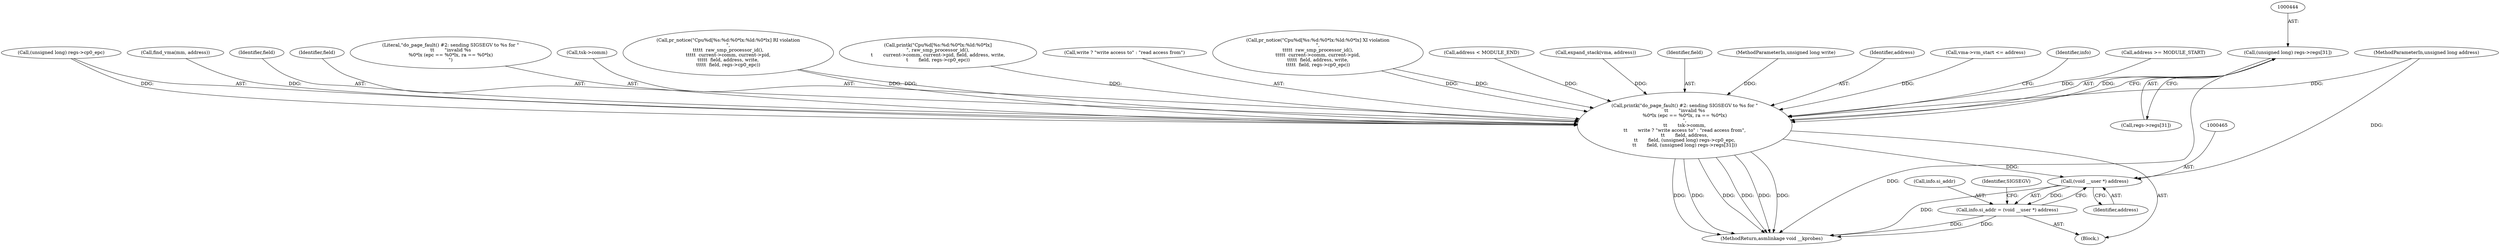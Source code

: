 digraph "0_linux_a8b0ca17b80e92faab46ee7179ba9e99ccb61233_14@pointer" {
"1000443" [label="(Call,(unsigned long) regs->regs[31])"];
"1000425" [label="(Call,printk(\"do_page_fault() #2: sending SIGSEGV to %s for \"\n\t\t       \"invalid %s\n%0*lx (epc == %0*lx, ra == %0*lx)\n\",\n\t\t       tsk->comm,\n\t\t       write ? \"write access to\" : \"read access from\",\n\t\t       field, address,\n\t\t       field, (unsigned long) regs->cp0_epc,\n\t\t       field, (unsigned long) regs->regs[31]))"];
"1000464" [label="(Call,(void __user *) address)"];
"1000460" [label="(Call,info.si_addr = (void __user *) address)"];
"1000197" [label="(Call,address < MODULE_END)"];
"1000445" [label="(Call,regs->regs[31])"];
"1000237" [label="(Call,expand_stack(vma, address))"];
"1000436" [label="(Identifier,field)"];
"1000116" [label="(MethodParameterIn,unsigned long write)"];
"1000435" [label="(Identifier,address)"];
"1000222" [label="(Call,vma->vm_start <= address)"];
"1000452" [label="(Identifier,info)"];
"1000194" [label="(Call,address >= MODULE_START)"];
"1000437" [label="(Call,(unsigned long) regs->cp0_epc)"];
"1000214" [label="(Call,find_vma(mm, address))"];
"1000659" [label="(MethodReturn,asmlinkage void __kprobes)"];
"1000464" [label="(Call,(void __user *) address)"];
"1000442" [label="(Identifier,field)"];
"1000434" [label="(Identifier,field)"];
"1000426" [label="(Literal,\"do_page_fault() #2: sending SIGSEGV to %s for \"\n\t\t       \"invalid %s\n%0*lx (epc == %0*lx, ra == %0*lx)\n\")"];
"1000461" [label="(Call,info.si_addr)"];
"1000466" [label="(Identifier,address)"];
"1000427" [label="(Call,tsk->comm)"];
"1000468" [label="(Identifier,SIGSEGV)"];
"1000425" [label="(Call,printk(\"do_page_fault() #2: sending SIGSEGV to %s for \"\n\t\t       \"invalid %s\n%0*lx (epc == %0*lx, ra == %0*lx)\n\",\n\t\t       tsk->comm,\n\t\t       write ? \"write access to\" : \"read access from\",\n\t\t       field, address,\n\t\t       field, (unsigned long) regs->cp0_epc,\n\t\t       field, (unsigned long) regs->regs[31]))"];
"1000302" [label="(Call,pr_notice(\"Cpu%d[%s:%d:%0*lx:%ld:%0*lx] RI violation\n\",\n\t\t\t\t\t  raw_smp_processor_id(),\n\t\t\t\t\t  current->comm, current->pid,\n\t\t\t\t\t  field, address, write,\n\t\t\t\t\t  field, regs->cp0_epc))"];
"1000142" [label="(Call,printk(\"Cpu%d[%s:%d:%0*lx:%ld:%0*lx]\n\", raw_smp_processor_id(),\n\t       current->comm, current->pid, field, address, write,\n\t       field, regs->cp0_epc))"];
"1000410" [label="(Block,)"];
"1000430" [label="(Call,write ? \"write access to\" : \"read access from\")"];
"1000277" [label="(Call,pr_notice(\"Cpu%d[%s:%d:%0*lx:%ld:%0*lx] XI violation\n\",\n\t\t\t\t\t  raw_smp_processor_id(),\n\t\t\t\t\t  current->comm, current->pid,\n\t\t\t\t\t  field, address, write,\n\t\t\t\t\t  field, regs->cp0_epc))"];
"1000117" [label="(MethodParameterIn,unsigned long address)"];
"1000443" [label="(Call,(unsigned long) regs->regs[31])"];
"1000460" [label="(Call,info.si_addr = (void __user *) address)"];
"1000443" -> "1000425"  [label="AST: "];
"1000443" -> "1000445"  [label="CFG: "];
"1000444" -> "1000443"  [label="AST: "];
"1000445" -> "1000443"  [label="AST: "];
"1000425" -> "1000443"  [label="CFG: "];
"1000443" -> "1000659"  [label="DDG: "];
"1000443" -> "1000425"  [label="DDG: "];
"1000425" -> "1000410"  [label="AST: "];
"1000426" -> "1000425"  [label="AST: "];
"1000427" -> "1000425"  [label="AST: "];
"1000430" -> "1000425"  [label="AST: "];
"1000434" -> "1000425"  [label="AST: "];
"1000435" -> "1000425"  [label="AST: "];
"1000436" -> "1000425"  [label="AST: "];
"1000437" -> "1000425"  [label="AST: "];
"1000442" -> "1000425"  [label="AST: "];
"1000452" -> "1000425"  [label="CFG: "];
"1000425" -> "1000659"  [label="DDG: "];
"1000425" -> "1000659"  [label="DDG: "];
"1000425" -> "1000659"  [label="DDG: "];
"1000425" -> "1000659"  [label="DDG: "];
"1000425" -> "1000659"  [label="DDG: "];
"1000425" -> "1000659"  [label="DDG: "];
"1000116" -> "1000425"  [label="DDG: "];
"1000277" -> "1000425"  [label="DDG: "];
"1000277" -> "1000425"  [label="DDG: "];
"1000142" -> "1000425"  [label="DDG: "];
"1000302" -> "1000425"  [label="DDG: "];
"1000302" -> "1000425"  [label="DDG: "];
"1000117" -> "1000425"  [label="DDG: "];
"1000237" -> "1000425"  [label="DDG: "];
"1000222" -> "1000425"  [label="DDG: "];
"1000194" -> "1000425"  [label="DDG: "];
"1000197" -> "1000425"  [label="DDG: "];
"1000214" -> "1000425"  [label="DDG: "];
"1000437" -> "1000425"  [label="DDG: "];
"1000425" -> "1000464"  [label="DDG: "];
"1000464" -> "1000460"  [label="AST: "];
"1000464" -> "1000466"  [label="CFG: "];
"1000465" -> "1000464"  [label="AST: "];
"1000466" -> "1000464"  [label="AST: "];
"1000460" -> "1000464"  [label="CFG: "];
"1000464" -> "1000659"  [label="DDG: "];
"1000464" -> "1000460"  [label="DDG: "];
"1000117" -> "1000464"  [label="DDG: "];
"1000460" -> "1000410"  [label="AST: "];
"1000461" -> "1000460"  [label="AST: "];
"1000468" -> "1000460"  [label="CFG: "];
"1000460" -> "1000659"  [label="DDG: "];
"1000460" -> "1000659"  [label="DDG: "];
}
